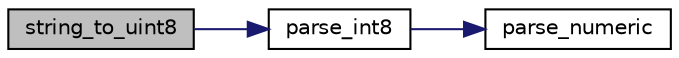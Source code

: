 digraph "string_to_uint8"
{
 // LATEX_PDF_SIZE
  edge [fontname="Helvetica",fontsize="10",labelfontname="Helvetica",labelfontsize="10"];
  node [fontname="Helvetica",fontsize="10",shape=record];
  rankdir="LR";
  Node1 [label="string_to_uint8",height=0.2,width=0.4,color="black", fillcolor="grey75", style="filled", fontcolor="black",tooltip="convert a number in string to TDS_UINT8"];
  Node1 -> Node2 [color="midnightblue",fontsize="10",style="solid",fontname="Helvetica"];
  Node2 [label="parse_int8",height=0.2,width=0.4,color="black", fillcolor="white", style="filled",URL="$a00560.html#gace939c1fa676d172cb0cae94848b7fac",tooltip="convert a number in string to TDS_INT8"];
  Node2 -> Node3 [color="midnightblue",fontsize="10",style="solid",fontname="Helvetica"];
  Node3 [label="parse_numeric",height=0.2,width=0.4,color="black", fillcolor="white", style="filled",URL="$a00560.html#ga53a19b5da172ff364d01e8f04b97015a",tooltip="Parse a string for numbers."];
}
